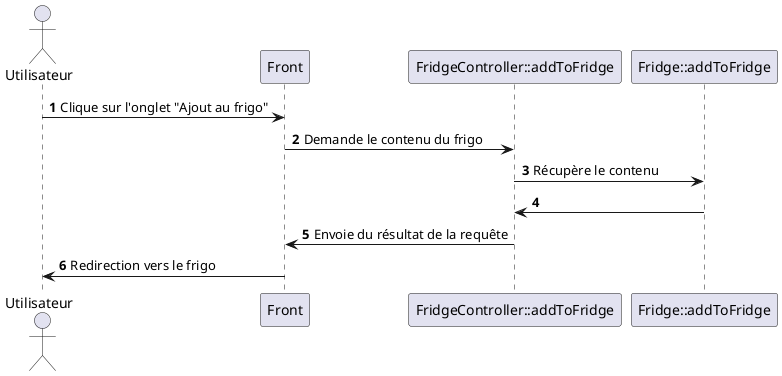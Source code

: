 @startuml Add to fridge
autonumber
actor Utilisateur
Utilisateur -> Front: Clique sur l'onglet "Ajout au frigo"
Front -> "FridgeController::addToFridge": Demande le contenu du frigo
"FridgeController::addToFridge" -> "Fridge::addToFridge": Récupère le contenu
"Fridge::addToFridge" -> "FridgeController::addToFridge"
"FridgeController::addToFridge"-> Front: Envoie du résultat de la requête
Front -> Utilisateur: Redirection vers le frigo
@enduml